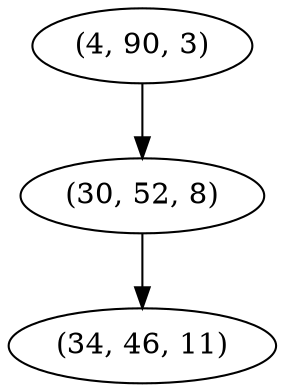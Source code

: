 digraph tree {
    "(4, 90, 3)";
    "(30, 52, 8)";
    "(34, 46, 11)";
    "(4, 90, 3)" -> "(30, 52, 8)";
    "(30, 52, 8)" -> "(34, 46, 11)";
}
